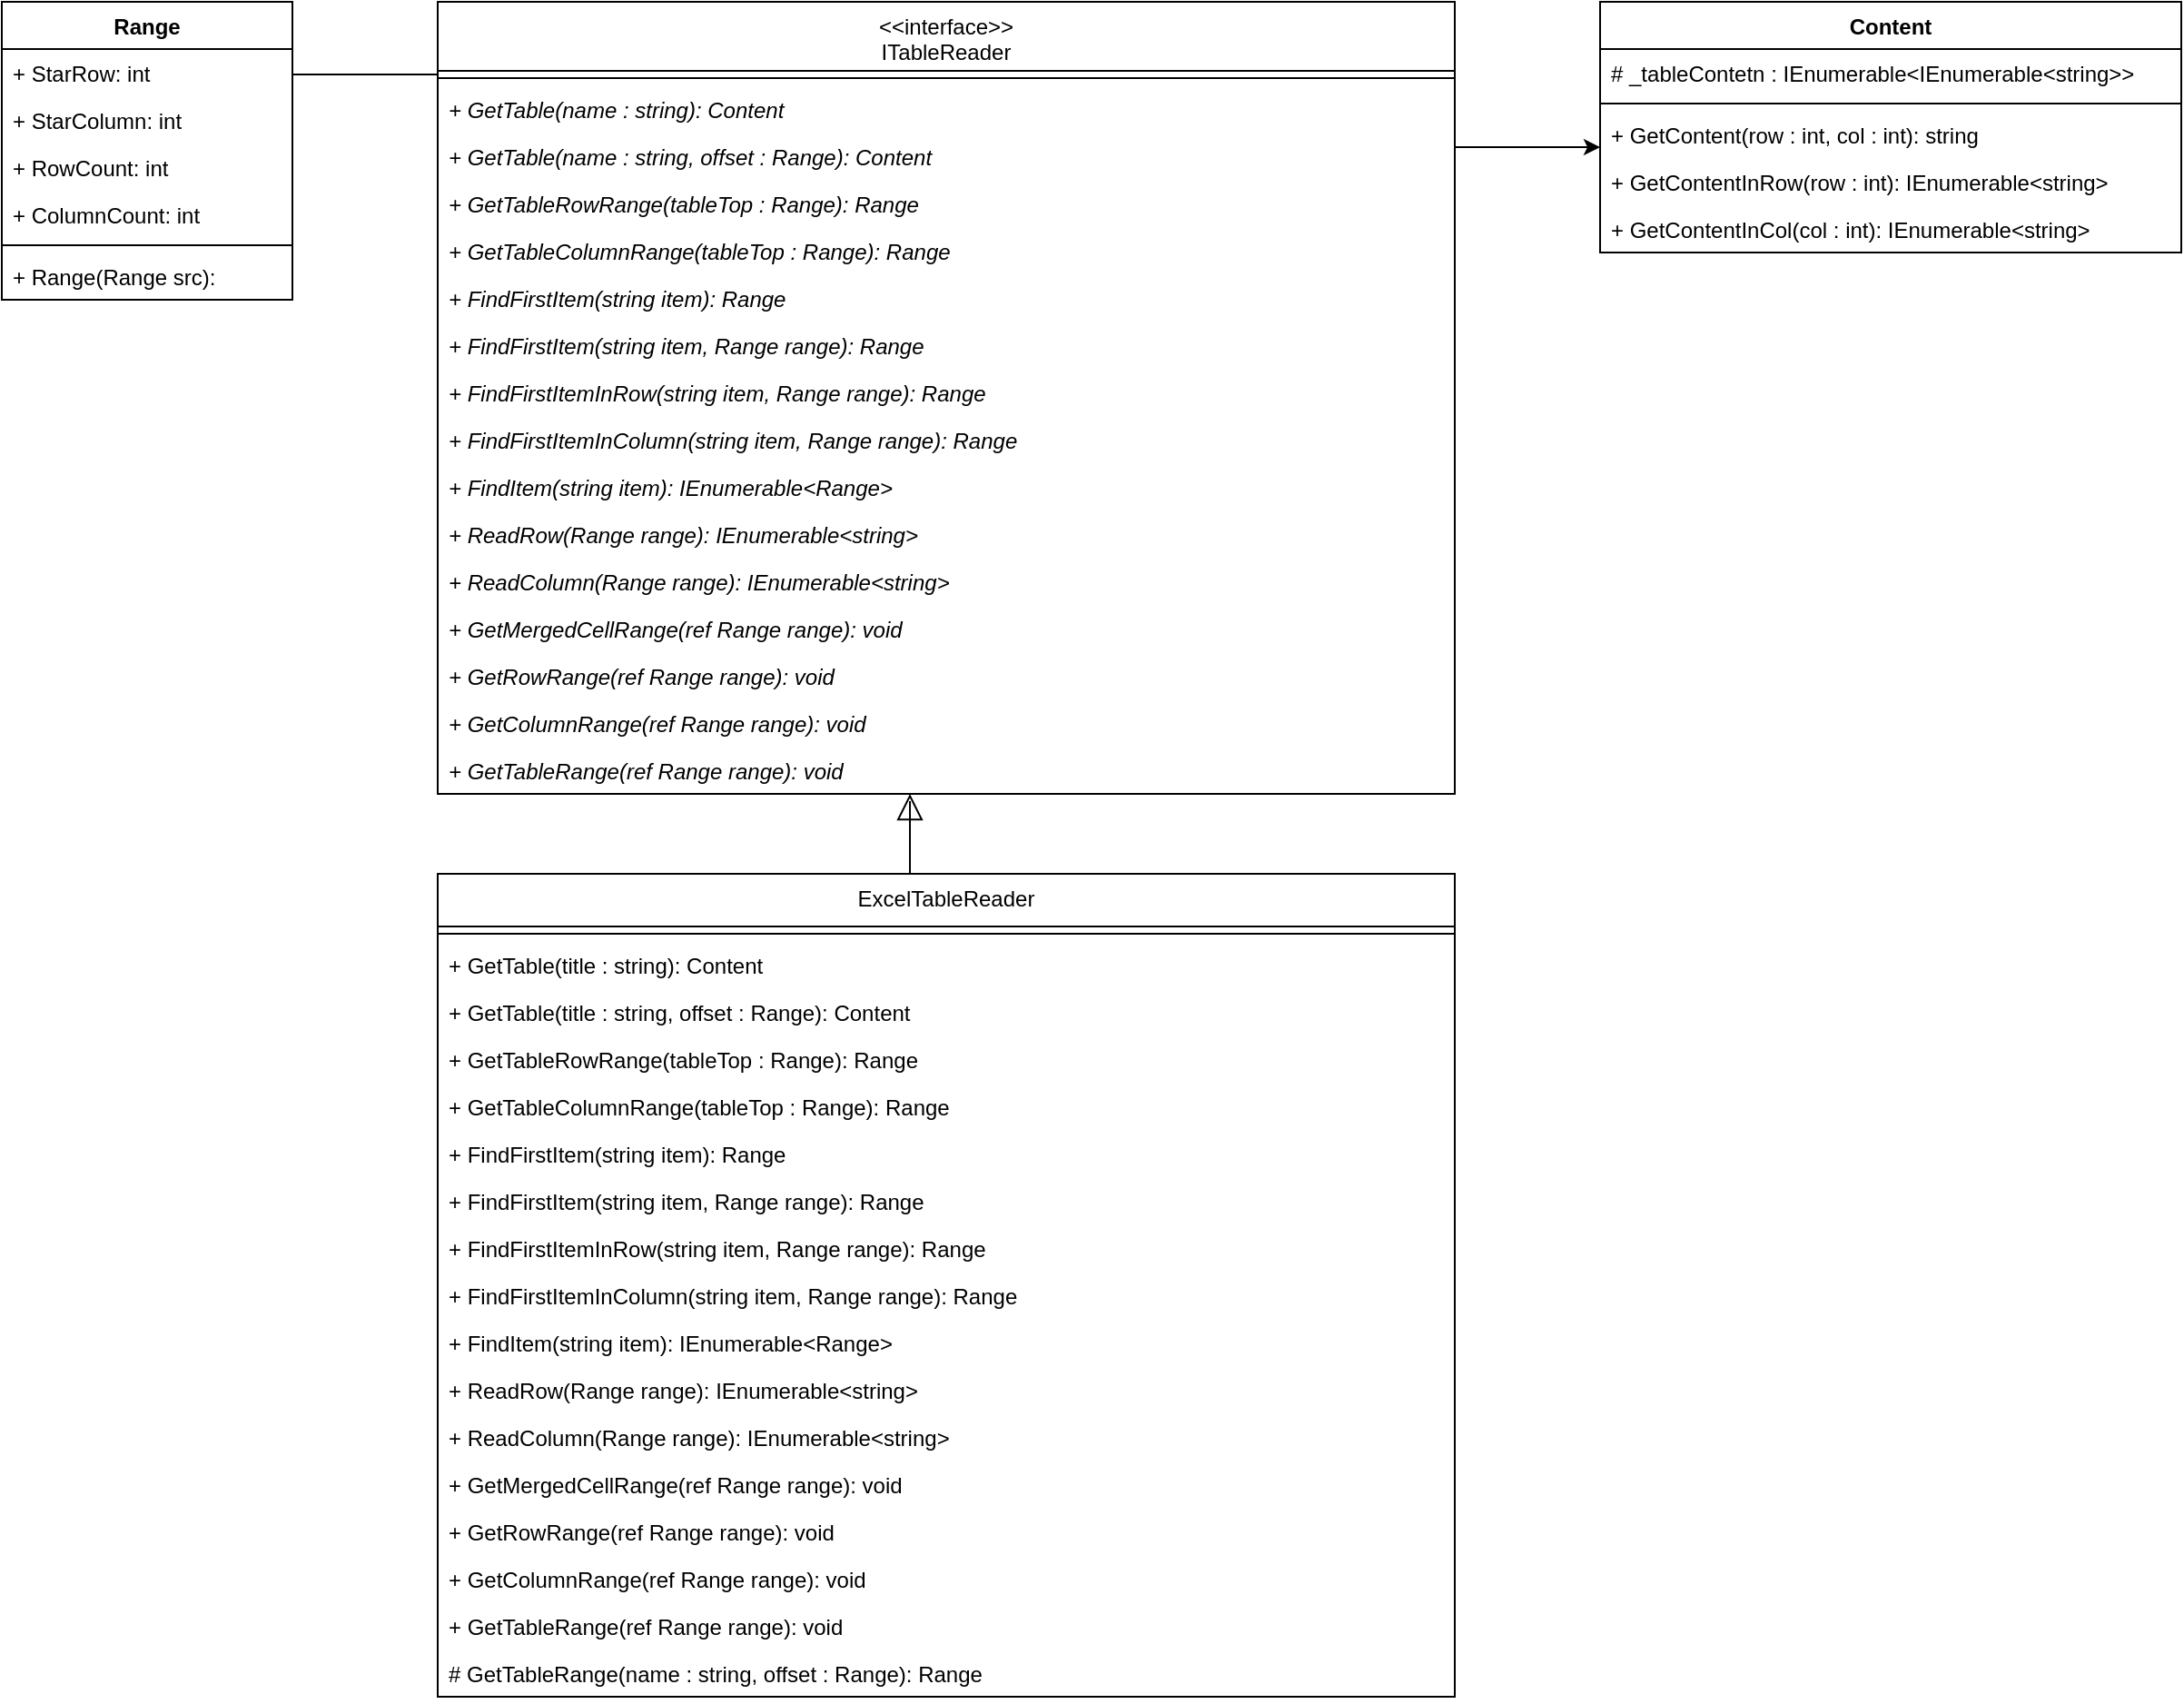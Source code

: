 <mxfile version="12.4.2" type="device" pages="1"><diagram id="bMFfIN9Nd5tZSx8BsvTy" name="ClassDiagram"><mxGraphModel dx="1086" dy="816" grid="1" gridSize="10" guides="1" tooltips="1" connect="1" arrows="1" fold="1" page="1" pageScale="1" pageWidth="827" pageHeight="1169" math="0" shadow="0"><root><mxCell id="0"/><mxCell id="1" parent="0"/><mxCell id="H81mxLO7IcMFCQkf88zY-57" style="edgeStyle=orthogonalEdgeStyle;rounded=0;orthogonalLoop=1;jettySize=auto;html=1;startSize=6;endArrow=none;endFill=0;endSize=12;strokeWidth=1;" parent="1" source="H81mxLO7IcMFCQkf88zY-18" target="H81mxLO7IcMFCQkf88zY-22" edge="1"><mxGeometry relative="1" as="geometry"><Array as="points"><mxPoint x="270" y="80"/><mxPoint x="270" y="80"/></Array></mxGeometry></mxCell><mxCell id="4gkQ2LK6hRoQQbgiCHGR-11" style="edgeStyle=orthogonalEdgeStyle;rounded=0;orthogonalLoop=1;jettySize=auto;html=1;" parent="1" source="H81mxLO7IcMFCQkf88zY-18" target="4gkQ2LK6hRoQQbgiCHGR-5" edge="1"><mxGeometry relative="1" as="geometry"><Array as="points"><mxPoint x="860" y="120"/><mxPoint x="860" y="120"/></Array></mxGeometry></mxCell><mxCell id="H81mxLO7IcMFCQkf88zY-18" value="&lt;&lt;interface&gt;&gt;&#10;ITableReader" style="swimlane;fontStyle=0;align=center;verticalAlign=top;childLayout=stackLayout;horizontal=1;startSize=38;horizontalStack=0;resizeParent=1;resizeParentMax=0;resizeLast=0;collapsible=1;marginBottom=0;" parent="1" vertex="1"><mxGeometry x="280" y="40" width="560" height="436" as="geometry"/></mxCell><mxCell id="H81mxLO7IcMFCQkf88zY-20" value="" style="line;strokeWidth=1;fillColor=none;align=left;verticalAlign=middle;spacingTop=-1;spacingLeft=3;spacingRight=3;rotatable=0;labelPosition=right;points=[];portConstraint=eastwest;" parent="H81mxLO7IcMFCQkf88zY-18" vertex="1"><mxGeometry y="38" width="560" height="8" as="geometry"/></mxCell><mxCell id="bo8Uc7j7hFn5zm0kL5UP-1" value="+ GetTable(name : string): Content" style="text;strokeColor=none;fillColor=none;align=left;verticalAlign=top;spacingLeft=4;spacingRight=4;overflow=hidden;rotatable=0;points=[[0,0.5],[1,0.5]];portConstraint=eastwest;fontStyle=2" parent="H81mxLO7IcMFCQkf88zY-18" vertex="1"><mxGeometry y="46" width="560" height="26" as="geometry"/></mxCell><mxCell id="bo8Uc7j7hFn5zm0kL5UP-2" value="+ GetTable(name : string, offset : Range): Content" style="text;strokeColor=none;fillColor=none;align=left;verticalAlign=top;spacingLeft=4;spacingRight=4;overflow=hidden;rotatable=0;points=[[0,0.5],[1,0.5]];portConstraint=eastwest;fontStyle=2" parent="H81mxLO7IcMFCQkf88zY-18" vertex="1"><mxGeometry y="72" width="560" height="26" as="geometry"/></mxCell><mxCell id="2d4Th4NDLt2gsDrJd2BX-3" value="+ GetTableRowRange(tableTop : Range): Range" style="text;strokeColor=none;fillColor=none;align=left;verticalAlign=top;spacingLeft=4;spacingRight=4;overflow=hidden;rotatable=0;points=[[0,0.5],[1,0.5]];portConstraint=eastwest;fontStyle=2" vertex="1" parent="H81mxLO7IcMFCQkf88zY-18"><mxGeometry y="98" width="560" height="26" as="geometry"/></mxCell><mxCell id="2d4Th4NDLt2gsDrJd2BX-4" value="+ GetTableColumnRange(tableTop : Range): Range" style="text;strokeColor=none;fillColor=none;align=left;verticalAlign=top;spacingLeft=4;spacingRight=4;overflow=hidden;rotatable=0;points=[[0,0.5],[1,0.5]];portConstraint=eastwest;fontStyle=2" vertex="1" parent="H81mxLO7IcMFCQkf88zY-18"><mxGeometry y="124" width="560" height="26" as="geometry"/></mxCell><mxCell id="H81mxLO7IcMFCQkf88zY-21" value="+ FindFirstItem(string item): Range" style="text;strokeColor=none;fillColor=none;align=left;verticalAlign=top;spacingLeft=4;spacingRight=4;overflow=hidden;rotatable=0;points=[[0,0.5],[1,0.5]];portConstraint=eastwest;fontStyle=2" parent="H81mxLO7IcMFCQkf88zY-18" vertex="1"><mxGeometry y="150" width="560" height="26" as="geometry"/></mxCell><mxCell id="H81mxLO7IcMFCQkf88zY-29" value="+ FindFirstItem(string item, Range range): Range" style="text;strokeColor=none;fillColor=none;align=left;verticalAlign=top;spacingLeft=4;spacingRight=4;overflow=hidden;rotatable=0;points=[[0,0.5],[1,0.5]];portConstraint=eastwest;fontStyle=2" parent="H81mxLO7IcMFCQkf88zY-18" vertex="1"><mxGeometry y="176" width="560" height="26" as="geometry"/></mxCell><mxCell id="H81mxLO7IcMFCQkf88zY-30" value="+ FindFirstItemInRow(string item, Range range): Range" style="text;strokeColor=none;fillColor=none;align=left;verticalAlign=top;spacingLeft=4;spacingRight=4;overflow=hidden;rotatable=0;points=[[0,0.5],[1,0.5]];portConstraint=eastwest;fontStyle=2" parent="H81mxLO7IcMFCQkf88zY-18" vertex="1"><mxGeometry y="202" width="560" height="26" as="geometry"/></mxCell><mxCell id="H81mxLO7IcMFCQkf88zY-31" value="+ FindFirstItemInColumn(string item, Range range): Range" style="text;strokeColor=none;fillColor=none;align=left;verticalAlign=top;spacingLeft=4;spacingRight=4;overflow=hidden;rotatable=0;points=[[0,0.5],[1,0.5]];portConstraint=eastwest;fontStyle=2" parent="H81mxLO7IcMFCQkf88zY-18" vertex="1"><mxGeometry y="228" width="560" height="26" as="geometry"/></mxCell><mxCell id="H81mxLO7IcMFCQkf88zY-32" value="+ FindItem(string item): IEnumerable&lt;Range&gt;" style="text;strokeColor=none;fillColor=none;align=left;verticalAlign=top;spacingLeft=4;spacingRight=4;overflow=hidden;rotatable=0;points=[[0,0.5],[1,0.5]];portConstraint=eastwest;fontStyle=2" parent="H81mxLO7IcMFCQkf88zY-18" vertex="1"><mxGeometry y="254" width="560" height="26" as="geometry"/></mxCell><mxCell id="H81mxLO7IcMFCQkf88zY-33" value="+ ReadRow(Range range): IEnumerable&lt;string&gt;" style="text;strokeColor=none;fillColor=none;align=left;verticalAlign=top;spacingLeft=4;spacingRight=4;overflow=hidden;rotatable=0;points=[[0,0.5],[1,0.5]];portConstraint=eastwest;fontStyle=2" parent="H81mxLO7IcMFCQkf88zY-18" vertex="1"><mxGeometry y="280" width="560" height="26" as="geometry"/></mxCell><mxCell id="H81mxLO7IcMFCQkf88zY-38" value="+ ReadColumn(Range range): IEnumerable&lt;string&gt;" style="text;strokeColor=none;fillColor=none;align=left;verticalAlign=top;spacingLeft=4;spacingRight=4;overflow=hidden;rotatable=0;points=[[0,0.5],[1,0.5]];portConstraint=eastwest;fontStyle=2" parent="H81mxLO7IcMFCQkf88zY-18" vertex="1"><mxGeometry y="306" width="560" height="26" as="geometry"/></mxCell><mxCell id="H81mxLO7IcMFCQkf88zY-39" value="+ GetMergedCellRange(ref Range range): void" style="text;strokeColor=none;fillColor=none;align=left;verticalAlign=top;spacingLeft=4;spacingRight=4;overflow=hidden;rotatable=0;points=[[0,0.5],[1,0.5]];portConstraint=eastwest;fontStyle=2" parent="H81mxLO7IcMFCQkf88zY-18" vertex="1"><mxGeometry y="332" width="560" height="26" as="geometry"/></mxCell><mxCell id="H81mxLO7IcMFCQkf88zY-40" value="+ GetRowRange(ref Range range): void" style="text;strokeColor=none;fillColor=none;align=left;verticalAlign=top;spacingLeft=4;spacingRight=4;overflow=hidden;rotatable=0;points=[[0,0.5],[1,0.5]];portConstraint=eastwest;fontStyle=2" parent="H81mxLO7IcMFCQkf88zY-18" vertex="1"><mxGeometry y="358" width="560" height="26" as="geometry"/></mxCell><mxCell id="H81mxLO7IcMFCQkf88zY-41" value="+ GetColumnRange(ref Range range): void" style="text;strokeColor=none;fillColor=none;align=left;verticalAlign=top;spacingLeft=4;spacingRight=4;overflow=hidden;rotatable=0;points=[[0,0.5],[1,0.5]];portConstraint=eastwest;fontStyle=2" parent="H81mxLO7IcMFCQkf88zY-18" vertex="1"><mxGeometry y="384" width="560" height="26" as="geometry"/></mxCell><mxCell id="H81mxLO7IcMFCQkf88zY-42" value="+ GetTableRange(ref Range range): void" style="text;strokeColor=none;fillColor=none;align=left;verticalAlign=top;spacingLeft=4;spacingRight=4;overflow=hidden;rotatable=0;points=[[0,0.5],[1,0.5]];portConstraint=eastwest;fontStyle=2" parent="H81mxLO7IcMFCQkf88zY-18" vertex="1"><mxGeometry y="410" width="560" height="26" as="geometry"/></mxCell><mxCell id="H81mxLO7IcMFCQkf88zY-22" value="Range" style="swimlane;fontStyle=1;align=center;verticalAlign=top;childLayout=stackLayout;horizontal=1;startSize=26;horizontalStack=0;resizeParent=1;resizeParentMax=0;resizeLast=0;collapsible=1;marginBottom=0;" parent="1" vertex="1"><mxGeometry x="40" y="40" width="160" height="164" as="geometry"/></mxCell><mxCell id="H81mxLO7IcMFCQkf88zY-23" value="+ StarRow: int" style="text;strokeColor=none;fillColor=none;align=left;verticalAlign=top;spacingLeft=4;spacingRight=4;overflow=hidden;rotatable=0;points=[[0,0.5],[1,0.5]];portConstraint=eastwest;" parent="H81mxLO7IcMFCQkf88zY-22" vertex="1"><mxGeometry y="26" width="160" height="26" as="geometry"/></mxCell><mxCell id="H81mxLO7IcMFCQkf88zY-26" value="+ StarColumn: int" style="text;strokeColor=none;fillColor=none;align=left;verticalAlign=top;spacingLeft=4;spacingRight=4;overflow=hidden;rotatable=0;points=[[0,0.5],[1,0.5]];portConstraint=eastwest;" parent="H81mxLO7IcMFCQkf88zY-22" vertex="1"><mxGeometry y="52" width="160" height="26" as="geometry"/></mxCell><mxCell id="H81mxLO7IcMFCQkf88zY-27" value="+ RowCount: int" style="text;strokeColor=none;fillColor=none;align=left;verticalAlign=top;spacingLeft=4;spacingRight=4;overflow=hidden;rotatable=0;points=[[0,0.5],[1,0.5]];portConstraint=eastwest;" parent="H81mxLO7IcMFCQkf88zY-22" vertex="1"><mxGeometry y="78" width="160" height="26" as="geometry"/></mxCell><mxCell id="H81mxLO7IcMFCQkf88zY-28" value="+ ColumnCount: int" style="text;strokeColor=none;fillColor=none;align=left;verticalAlign=top;spacingLeft=4;spacingRight=4;overflow=hidden;rotatable=0;points=[[0,0.5],[1,0.5]];portConstraint=eastwest;" parent="H81mxLO7IcMFCQkf88zY-22" vertex="1"><mxGeometry y="104" width="160" height="26" as="geometry"/></mxCell><mxCell id="H81mxLO7IcMFCQkf88zY-24" value="" style="line;strokeWidth=1;fillColor=none;align=left;verticalAlign=middle;spacingTop=-1;spacingLeft=3;spacingRight=3;rotatable=0;labelPosition=right;points=[];portConstraint=eastwest;" parent="H81mxLO7IcMFCQkf88zY-22" vertex="1"><mxGeometry y="130" width="160" height="8" as="geometry"/></mxCell><mxCell id="H81mxLO7IcMFCQkf88zY-25" value="+ Range(Range src):" style="text;strokeColor=none;fillColor=none;align=left;verticalAlign=top;spacingLeft=4;spacingRight=4;overflow=hidden;rotatable=0;points=[[0,0.5],[1,0.5]];portConstraint=eastwest;" parent="H81mxLO7IcMFCQkf88zY-22" vertex="1"><mxGeometry y="138" width="160" height="26" as="geometry"/></mxCell><mxCell id="H81mxLO7IcMFCQkf88zY-56" style="edgeStyle=orthogonalEdgeStyle;rounded=0;orthogonalLoop=1;jettySize=auto;html=1;endArrow=block;endFill=0;strokeWidth=1;startSize=6;endSize=12;" parent="1" source="H81mxLO7IcMFCQkf88zY-43" target="H81mxLO7IcMFCQkf88zY-18" edge="1"><mxGeometry relative="1" as="geometry"><Array as="points"><mxPoint x="540" y="480"/><mxPoint x="540" y="480"/></Array></mxGeometry></mxCell><mxCell id="H81mxLO7IcMFCQkf88zY-43" value="ExcelTableReader" style="swimlane;fontStyle=0;align=center;verticalAlign=top;childLayout=stackLayout;horizontal=1;startSize=29;horizontalStack=0;resizeParent=1;resizeParentMax=0;resizeLast=0;collapsible=1;marginBottom=0;" parent="1" vertex="1"><mxGeometry x="280" y="520" width="560" height="453" as="geometry"/></mxCell><mxCell id="H81mxLO7IcMFCQkf88zY-44" value="" style="line;strokeWidth=1;fillColor=none;align=left;verticalAlign=middle;spacingTop=-1;spacingLeft=3;spacingRight=3;rotatable=0;labelPosition=right;points=[];portConstraint=eastwest;fontStyle=2" parent="H81mxLO7IcMFCQkf88zY-43" vertex="1"><mxGeometry y="29" width="560" height="8" as="geometry"/></mxCell><mxCell id="bo8Uc7j7hFn5zm0kL5UP-3" value="+ GetTable(title : string): Content" style="text;strokeColor=none;fillColor=none;align=left;verticalAlign=top;spacingLeft=4;spacingRight=4;overflow=hidden;rotatable=0;points=[[0,0.5],[1,0.5]];portConstraint=eastwest;fontStyle=0" parent="H81mxLO7IcMFCQkf88zY-43" vertex="1"><mxGeometry y="37" width="560" height="26" as="geometry"/></mxCell><mxCell id="4gkQ2LK6hRoQQbgiCHGR-17" value="+ GetTable(title : string, offset : Range): Content" style="text;strokeColor=none;fillColor=none;align=left;verticalAlign=top;spacingLeft=4;spacingRight=4;overflow=hidden;rotatable=0;points=[[0,0.5],[1,0.5]];portConstraint=eastwest;fontStyle=0" parent="H81mxLO7IcMFCQkf88zY-43" vertex="1"><mxGeometry y="63" width="560" height="26" as="geometry"/></mxCell><mxCell id="2d4Th4NDLt2gsDrJd2BX-1" value="+ GetTableRowRange(tableTop : Range): Range" style="text;strokeColor=none;fillColor=none;align=left;verticalAlign=top;spacingLeft=4;spacingRight=4;overflow=hidden;rotatable=0;points=[[0,0.5],[1,0.5]];portConstraint=eastwest;fontStyle=0" vertex="1" parent="H81mxLO7IcMFCQkf88zY-43"><mxGeometry y="89" width="560" height="26" as="geometry"/></mxCell><mxCell id="2d4Th4NDLt2gsDrJd2BX-2" value="+ GetTableColumnRange(tableTop : Range): Range" style="text;strokeColor=none;fillColor=none;align=left;verticalAlign=top;spacingLeft=4;spacingRight=4;overflow=hidden;rotatable=0;points=[[0,0.5],[1,0.5]];portConstraint=eastwest;fontStyle=0" vertex="1" parent="H81mxLO7IcMFCQkf88zY-43"><mxGeometry y="115" width="560" height="26" as="geometry"/></mxCell><mxCell id="H81mxLO7IcMFCQkf88zY-45" value="+ FindFirstItem(string item): Range" style="text;strokeColor=none;fillColor=none;align=left;verticalAlign=top;spacingLeft=4;spacingRight=4;overflow=hidden;rotatable=0;points=[[0,0.5],[1,0.5]];portConstraint=eastwest;fontStyle=0" parent="H81mxLO7IcMFCQkf88zY-43" vertex="1"><mxGeometry y="141" width="560" height="26" as="geometry"/></mxCell><mxCell id="H81mxLO7IcMFCQkf88zY-46" value="+ FindFirstItem(string item, Range range): Range" style="text;strokeColor=none;fillColor=none;align=left;verticalAlign=top;spacingLeft=4;spacingRight=4;overflow=hidden;rotatable=0;points=[[0,0.5],[1,0.5]];portConstraint=eastwest;fontStyle=0" parent="H81mxLO7IcMFCQkf88zY-43" vertex="1"><mxGeometry y="167" width="560" height="26" as="geometry"/></mxCell><mxCell id="H81mxLO7IcMFCQkf88zY-47" value="+ FindFirstItemInRow(string item, Range range): Range" style="text;strokeColor=none;fillColor=none;align=left;verticalAlign=top;spacingLeft=4;spacingRight=4;overflow=hidden;rotatable=0;points=[[0,0.5],[1,0.5]];portConstraint=eastwest;fontStyle=0" parent="H81mxLO7IcMFCQkf88zY-43" vertex="1"><mxGeometry y="193" width="560" height="26" as="geometry"/></mxCell><mxCell id="H81mxLO7IcMFCQkf88zY-48" value="+ FindFirstItemInColumn(string item, Range range): Range" style="text;strokeColor=none;fillColor=none;align=left;verticalAlign=top;spacingLeft=4;spacingRight=4;overflow=hidden;rotatable=0;points=[[0,0.5],[1,0.5]];portConstraint=eastwest;fontStyle=0" parent="H81mxLO7IcMFCQkf88zY-43" vertex="1"><mxGeometry y="219" width="560" height="26" as="geometry"/></mxCell><mxCell id="H81mxLO7IcMFCQkf88zY-49" value="+ FindItem(string item): IEnumerable&lt;Range&gt;" style="text;strokeColor=none;fillColor=none;align=left;verticalAlign=top;spacingLeft=4;spacingRight=4;overflow=hidden;rotatable=0;points=[[0,0.5],[1,0.5]];portConstraint=eastwest;fontStyle=0" parent="H81mxLO7IcMFCQkf88zY-43" vertex="1"><mxGeometry y="245" width="560" height="26" as="geometry"/></mxCell><mxCell id="H81mxLO7IcMFCQkf88zY-50" value="+ ReadRow(Range range): IEnumerable&lt;string&gt;" style="text;strokeColor=none;fillColor=none;align=left;verticalAlign=top;spacingLeft=4;spacingRight=4;overflow=hidden;rotatable=0;points=[[0,0.5],[1,0.5]];portConstraint=eastwest;fontStyle=0" parent="H81mxLO7IcMFCQkf88zY-43" vertex="1"><mxGeometry y="271" width="560" height="26" as="geometry"/></mxCell><mxCell id="H81mxLO7IcMFCQkf88zY-51" value="+ ReadColumn(Range range): IEnumerable&lt;string&gt;" style="text;strokeColor=none;fillColor=none;align=left;verticalAlign=top;spacingLeft=4;spacingRight=4;overflow=hidden;rotatable=0;points=[[0,0.5],[1,0.5]];portConstraint=eastwest;fontStyle=0" parent="H81mxLO7IcMFCQkf88zY-43" vertex="1"><mxGeometry y="297" width="560" height="26" as="geometry"/></mxCell><mxCell id="H81mxLO7IcMFCQkf88zY-52" value="+ GetMergedCellRange(ref Range range): void" style="text;strokeColor=none;fillColor=none;align=left;verticalAlign=top;spacingLeft=4;spacingRight=4;overflow=hidden;rotatable=0;points=[[0,0.5],[1,0.5]];portConstraint=eastwest;fontStyle=0" parent="H81mxLO7IcMFCQkf88zY-43" vertex="1"><mxGeometry y="323" width="560" height="26" as="geometry"/></mxCell><mxCell id="H81mxLO7IcMFCQkf88zY-53" value="+ GetRowRange(ref Range range): void" style="text;strokeColor=none;fillColor=none;align=left;verticalAlign=top;spacingLeft=4;spacingRight=4;overflow=hidden;rotatable=0;points=[[0,0.5],[1,0.5]];portConstraint=eastwest;fontStyle=0" parent="H81mxLO7IcMFCQkf88zY-43" vertex="1"><mxGeometry y="349" width="560" height="26" as="geometry"/></mxCell><mxCell id="H81mxLO7IcMFCQkf88zY-54" value="+ GetColumnRange(ref Range range): void" style="text;strokeColor=none;fillColor=none;align=left;verticalAlign=top;spacingLeft=4;spacingRight=4;overflow=hidden;rotatable=0;points=[[0,0.5],[1,0.5]];portConstraint=eastwest;fontStyle=0" parent="H81mxLO7IcMFCQkf88zY-43" vertex="1"><mxGeometry y="375" width="560" height="26" as="geometry"/></mxCell><mxCell id="H81mxLO7IcMFCQkf88zY-55" value="+ GetTableRange(ref Range range): void" style="text;strokeColor=none;fillColor=none;align=left;verticalAlign=top;spacingLeft=4;spacingRight=4;overflow=hidden;rotatable=0;points=[[0,0.5],[1,0.5]];portConstraint=eastwest;fontStyle=0" parent="H81mxLO7IcMFCQkf88zY-43" vertex="1"><mxGeometry y="401" width="560" height="26" as="geometry"/></mxCell><mxCell id="nfCi4GUPmxnywkqZLuF8-1" value="# GetTableRange(name : string, offset : Range): Range" style="text;strokeColor=none;fillColor=none;align=left;verticalAlign=top;spacingLeft=4;spacingRight=4;overflow=hidden;rotatable=0;points=[[0,0.5],[1,0.5]];portConstraint=eastwest;fontStyle=0" parent="H81mxLO7IcMFCQkf88zY-43" vertex="1"><mxGeometry y="427" width="560" height="26" as="geometry"/></mxCell><mxCell id="4gkQ2LK6hRoQQbgiCHGR-5" value="Content" style="swimlane;fontStyle=1;align=center;verticalAlign=top;childLayout=stackLayout;horizontal=1;startSize=26;horizontalStack=0;resizeParent=1;resizeParentMax=0;resizeLast=0;collapsible=1;marginBottom=0;" parent="1" vertex="1"><mxGeometry x="920" y="40" width="320" height="138" as="geometry"/></mxCell><mxCell id="4gkQ2LK6hRoQQbgiCHGR-6" value="# _tableContetn : IEnumerable&lt;IEnumerable&lt;string&gt;&gt;" style="text;strokeColor=none;fillColor=none;align=left;verticalAlign=top;spacingLeft=4;spacingRight=4;overflow=hidden;rotatable=0;points=[[0,0.5],[1,0.5]];portConstraint=eastwest;" parent="4gkQ2LK6hRoQQbgiCHGR-5" vertex="1"><mxGeometry y="26" width="320" height="26" as="geometry"/></mxCell><mxCell id="4gkQ2LK6hRoQQbgiCHGR-7" value="" style="line;strokeWidth=1;fillColor=none;align=left;verticalAlign=middle;spacingTop=-1;spacingLeft=3;spacingRight=3;rotatable=0;labelPosition=right;points=[];portConstraint=eastwest;" parent="4gkQ2LK6hRoQQbgiCHGR-5" vertex="1"><mxGeometry y="52" width="320" height="8" as="geometry"/></mxCell><mxCell id="4gkQ2LK6hRoQQbgiCHGR-8" value="+ GetContent(row : int, col : int): string" style="text;strokeColor=none;fillColor=none;align=left;verticalAlign=top;spacingLeft=4;spacingRight=4;overflow=hidden;rotatable=0;points=[[0,0.5],[1,0.5]];portConstraint=eastwest;" parent="4gkQ2LK6hRoQQbgiCHGR-5" vertex="1"><mxGeometry y="60" width="320" height="26" as="geometry"/></mxCell><mxCell id="4gkQ2LK6hRoQQbgiCHGR-9" value="+ GetContentInRow(row : int): IEnumerable&lt;string&gt;" style="text;strokeColor=none;fillColor=none;align=left;verticalAlign=top;spacingLeft=4;spacingRight=4;overflow=hidden;rotatable=0;points=[[0,0.5],[1,0.5]];portConstraint=eastwest;" parent="4gkQ2LK6hRoQQbgiCHGR-5" vertex="1"><mxGeometry y="86" width="320" height="26" as="geometry"/></mxCell><mxCell id="4gkQ2LK6hRoQQbgiCHGR-10" value="+ GetContentInCol(col : int): IEnumerable&lt;string&gt;" style="text;strokeColor=none;fillColor=none;align=left;verticalAlign=top;spacingLeft=4;spacingRight=4;overflow=hidden;rotatable=0;points=[[0,0.5],[1,0.5]];portConstraint=eastwest;" parent="4gkQ2LK6hRoQQbgiCHGR-5" vertex="1"><mxGeometry y="112" width="320" height="26" as="geometry"/></mxCell></root></mxGraphModel></diagram></mxfile>